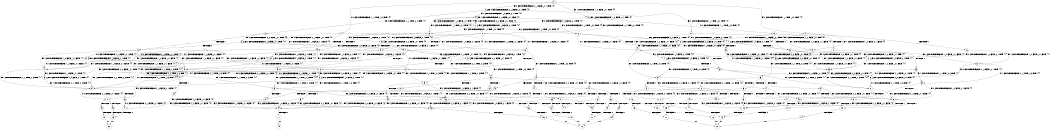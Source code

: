 digraph BCG {
size = "7, 10.5";
center = TRUE;
node [shape = circle];
0 [peripheries = 2];
0 -> 1 [label = "EX !0 !ATOMIC_EXCH_BRANCH (1, +1, TRUE, +0, 2, TRUE) !{0}"];
0 -> 2 [label = "EX !2 !ATOMIC_EXCH_BRANCH (2, +0, FALSE, +0, 1, TRUE) !{0}"];
0 -> 3 [label = "EX !1 !ATOMIC_EXCH_BRANCH (1, +0, FALSE, +0, 1, TRUE) !{0}"];
0 -> 4 [label = "EX !0 !ATOMIC_EXCH_BRANCH (1, +1, TRUE, +0, 2, TRUE) !{0}"];
1 -> 5 [label = "EX !2 !ATOMIC_EXCH_BRANCH (2, +0, FALSE, +0, 1, TRUE) !{0}"];
1 -> 6 [label = "EX !1 !ATOMIC_EXCH_BRANCH (1, +0, FALSE, +0, 1, FALSE) !{0}"];
1 -> 7 [label = "TERMINATE !0"];
2 -> 2 [label = "EX !2 !ATOMIC_EXCH_BRANCH (2, +0, FALSE, +0, 1, TRUE) !{0}"];
2 -> 8 [label = "EX !0 !ATOMIC_EXCH_BRANCH (1, +1, TRUE, +0, 2, TRUE) !{0}"];
2 -> 9 [label = "EX !1 !ATOMIC_EXCH_BRANCH (1, +0, FALSE, +0, 1, TRUE) !{0}"];
2 -> 10 [label = "EX !0 !ATOMIC_EXCH_BRANCH (1, +1, TRUE, +0, 2, TRUE) !{0}"];
3 -> 3 [label = "EX !1 !ATOMIC_EXCH_BRANCH (1, +0, FALSE, +0, 1, TRUE) !{0}"];
3 -> 11 [label = "EX !0 !ATOMIC_EXCH_BRANCH (1, +1, TRUE, +0, 2, TRUE) !{0}"];
3 -> 12 [label = "EX !2 !ATOMIC_EXCH_BRANCH (2, +0, FALSE, +0, 1, TRUE) !{0}"];
3 -> 13 [label = "EX !0 !ATOMIC_EXCH_BRANCH (1, +1, TRUE, +0, 2, TRUE) !{0}"];
4 -> 14 [label = "EX !2 !ATOMIC_EXCH_BRANCH (2, +0, FALSE, +0, 1, TRUE) !{0}"];
4 -> 15 [label = "EX !1 !ATOMIC_EXCH_BRANCH (1, +0, FALSE, +0, 1, FALSE) !{0}"];
4 -> 16 [label = "TERMINATE !0"];
5 -> 5 [label = "EX !2 !ATOMIC_EXCH_BRANCH (2, +0, FALSE, +0, 1, TRUE) !{0}"];
5 -> 17 [label = "EX !1 !ATOMIC_EXCH_BRANCH (1, +0, FALSE, +0, 1, FALSE) !{0}"];
5 -> 18 [label = "TERMINATE !0"];
6 -> 19 [label = "EX !1 !ATOMIC_EXCH_BRANCH (2, +1, TRUE, +0, 3, TRUE) !{0}"];
6 -> 20 [label = "EX !2 !ATOMIC_EXCH_BRANCH (2, +0, FALSE, +0, 1, TRUE) !{0}"];
6 -> 21 [label = "TERMINATE !0"];
7 -> 22 [label = "EX !2 !ATOMIC_EXCH_BRANCH (2, +0, FALSE, +0, 1, TRUE) !{1}"];
7 -> 23 [label = "EX !1 !ATOMIC_EXCH_BRANCH (1, +0, FALSE, +0, 1, FALSE) !{1}"];
7 -> 24 [label = "EX !1 !ATOMIC_EXCH_BRANCH (1, +0, FALSE, +0, 1, FALSE) !{1}"];
8 -> 5 [label = "EX !2 !ATOMIC_EXCH_BRANCH (2, +0, FALSE, +0, 1, TRUE) !{0}"];
8 -> 17 [label = "EX !1 !ATOMIC_EXCH_BRANCH (1, +0, FALSE, +0, 1, FALSE) !{0}"];
8 -> 18 [label = "TERMINATE !0"];
9 -> 9 [label = "EX !1 !ATOMIC_EXCH_BRANCH (1, +0, FALSE, +0, 1, TRUE) !{0}"];
9 -> 12 [label = "EX !2 !ATOMIC_EXCH_BRANCH (2, +0, FALSE, +0, 1, TRUE) !{0}"];
9 -> 25 [label = "EX !0 !ATOMIC_EXCH_BRANCH (1, +1, TRUE, +0, 2, TRUE) !{0}"];
9 -> 26 [label = "EX !0 !ATOMIC_EXCH_BRANCH (1, +1, TRUE, +0, 2, TRUE) !{0}"];
10 -> 14 [label = "EX !2 !ATOMIC_EXCH_BRANCH (2, +0, FALSE, +0, 1, TRUE) !{0}"];
10 -> 27 [label = "EX !1 !ATOMIC_EXCH_BRANCH (1, +0, FALSE, +0, 1, FALSE) !{0}"];
10 -> 28 [label = "TERMINATE !0"];
11 -> 6 [label = "EX !1 !ATOMIC_EXCH_BRANCH (1, +0, FALSE, +0, 1, FALSE) !{0}"];
11 -> 29 [label = "EX !2 !ATOMIC_EXCH_BRANCH (2, +0, FALSE, +0, 1, TRUE) !{0}"];
11 -> 30 [label = "TERMINATE !0"];
12 -> 9 [label = "EX !1 !ATOMIC_EXCH_BRANCH (1, +0, FALSE, +0, 1, TRUE) !{0}"];
12 -> 12 [label = "EX !2 !ATOMIC_EXCH_BRANCH (2, +0, FALSE, +0, 1, TRUE) !{0}"];
12 -> 25 [label = "EX !0 !ATOMIC_EXCH_BRANCH (1, +1, TRUE, +0, 2, TRUE) !{0}"];
12 -> 26 [label = "EX !0 !ATOMIC_EXCH_BRANCH (1, +1, TRUE, +0, 2, TRUE) !{0}"];
13 -> 15 [label = "EX !1 !ATOMIC_EXCH_BRANCH (1, +0, FALSE, +0, 1, FALSE) !{0}"];
13 -> 31 [label = "EX !2 !ATOMIC_EXCH_BRANCH (2, +0, FALSE, +0, 1, TRUE) !{0}"];
13 -> 32 [label = "TERMINATE !0"];
14 -> 14 [label = "EX !2 !ATOMIC_EXCH_BRANCH (2, +0, FALSE, +0, 1, TRUE) !{0}"];
14 -> 27 [label = "EX !1 !ATOMIC_EXCH_BRANCH (1, +0, FALSE, +0, 1, FALSE) !{0}"];
14 -> 28 [label = "TERMINATE !0"];
15 -> 33 [label = "EX !1 !ATOMIC_EXCH_BRANCH (2, +1, TRUE, +0, 3, TRUE) !{0}"];
15 -> 34 [label = "EX !2 !ATOMIC_EXCH_BRANCH (2, +0, FALSE, +0, 1, TRUE) !{0}"];
15 -> 35 [label = "TERMINATE !0"];
16 -> 36 [label = "EX !2 !ATOMIC_EXCH_BRANCH (2, +0, FALSE, +0, 1, TRUE) !{1}"];
16 -> 37 [label = "EX !1 !ATOMIC_EXCH_BRANCH (1, +0, FALSE, +0, 1, FALSE) !{1}"];
17 -> 38 [label = "EX !1 !ATOMIC_EXCH_BRANCH (2, +1, TRUE, +0, 3, TRUE) !{0}"];
17 -> 20 [label = "EX !2 !ATOMIC_EXCH_BRANCH (2, +0, FALSE, +0, 1, TRUE) !{0}"];
17 -> 39 [label = "TERMINATE !0"];
18 -> 22 [label = "EX !2 !ATOMIC_EXCH_BRANCH (2, +0, FALSE, +0, 1, TRUE) !{1}"];
18 -> 40 [label = "EX !1 !ATOMIC_EXCH_BRANCH (1, +0, FALSE, +0, 1, FALSE) !{1}"];
18 -> 41 [label = "EX !1 !ATOMIC_EXCH_BRANCH (1, +0, FALSE, +0, 1, FALSE) !{1}"];
19 -> 42 [label = "EX !2 !ATOMIC_EXCH_BRANCH (2, +0, FALSE, +0, 1, FALSE) !{0}"];
19 -> 43 [label = "TERMINATE !0"];
19 -> 44 [label = "TERMINATE !1"];
20 -> 38 [label = "EX !1 !ATOMIC_EXCH_BRANCH (2, +1, TRUE, +0, 3, TRUE) !{0}"];
20 -> 20 [label = "EX !2 !ATOMIC_EXCH_BRANCH (2, +0, FALSE, +0, 1, TRUE) !{0}"];
20 -> 39 [label = "TERMINATE !0"];
21 -> 45 [label = "EX !1 !ATOMIC_EXCH_BRANCH (2, +1, TRUE, +0, 3, TRUE) !{1}"];
21 -> 46 [label = "EX !2 !ATOMIC_EXCH_BRANCH (2, +0, FALSE, +0, 1, TRUE) !{1}"];
21 -> 47 [label = "EX !1 !ATOMIC_EXCH_BRANCH (2, +1, TRUE, +0, 3, TRUE) !{1}"];
22 -> 22 [label = "EX !2 !ATOMIC_EXCH_BRANCH (2, +0, FALSE, +0, 1, TRUE) !{1}"];
22 -> 40 [label = "EX !1 !ATOMIC_EXCH_BRANCH (1, +0, FALSE, +0, 1, FALSE) !{1}"];
22 -> 41 [label = "EX !1 !ATOMIC_EXCH_BRANCH (1, +0, FALSE, +0, 1, FALSE) !{1}"];
23 -> 45 [label = "EX !1 !ATOMIC_EXCH_BRANCH (2, +1, TRUE, +0, 3, TRUE) !{1}"];
23 -> 46 [label = "EX !2 !ATOMIC_EXCH_BRANCH (2, +0, FALSE, +0, 1, TRUE) !{1}"];
23 -> 47 [label = "EX !1 !ATOMIC_EXCH_BRANCH (2, +1, TRUE, +0, 3, TRUE) !{1}"];
24 -> 48 [label = "EX !2 !ATOMIC_EXCH_BRANCH (2, +0, FALSE, +0, 1, TRUE) !{1}"];
24 -> 47 [label = "EX !1 !ATOMIC_EXCH_BRANCH (2, +1, TRUE, +0, 3, TRUE) !{1}"];
25 -> 17 [label = "EX !1 !ATOMIC_EXCH_BRANCH (1, +0, FALSE, +0, 1, FALSE) !{0}"];
25 -> 29 [label = "EX !2 !ATOMIC_EXCH_BRANCH (2, +0, FALSE, +0, 1, TRUE) !{0}"];
25 -> 49 [label = "TERMINATE !0"];
26 -> 27 [label = "EX !1 !ATOMIC_EXCH_BRANCH (1, +0, FALSE, +0, 1, FALSE) !{0}"];
26 -> 31 [label = "EX !2 !ATOMIC_EXCH_BRANCH (2, +0, FALSE, +0, 1, TRUE) !{0}"];
26 -> 50 [label = "TERMINATE !0"];
27 -> 51 [label = "EX !1 !ATOMIC_EXCH_BRANCH (2, +1, TRUE, +0, 3, TRUE) !{0}"];
27 -> 34 [label = "EX !2 !ATOMIC_EXCH_BRANCH (2, +0, FALSE, +0, 1, TRUE) !{0}"];
27 -> 52 [label = "TERMINATE !0"];
28 -> 36 [label = "EX !2 !ATOMIC_EXCH_BRANCH (2, +0, FALSE, +0, 1, TRUE) !{1}"];
28 -> 53 [label = "EX !1 !ATOMIC_EXCH_BRANCH (1, +0, FALSE, +0, 1, FALSE) !{1}"];
29 -> 17 [label = "EX !1 !ATOMIC_EXCH_BRANCH (1, +0, FALSE, +0, 1, FALSE) !{0}"];
29 -> 29 [label = "EX !2 !ATOMIC_EXCH_BRANCH (2, +0, FALSE, +0, 1, TRUE) !{0}"];
29 -> 49 [label = "TERMINATE !0"];
30 -> 23 [label = "EX !1 !ATOMIC_EXCH_BRANCH (1, +0, FALSE, +0, 1, FALSE) !{1}"];
30 -> 54 [label = "EX !2 !ATOMIC_EXCH_BRANCH (2, +0, FALSE, +0, 1, TRUE) !{1}"];
30 -> 24 [label = "EX !1 !ATOMIC_EXCH_BRANCH (1, +0, FALSE, +0, 1, FALSE) !{1}"];
31 -> 27 [label = "EX !1 !ATOMIC_EXCH_BRANCH (1, +0, FALSE, +0, 1, FALSE) !{0}"];
31 -> 31 [label = "EX !2 !ATOMIC_EXCH_BRANCH (2, +0, FALSE, +0, 1, TRUE) !{0}"];
31 -> 50 [label = "TERMINATE !0"];
32 -> 37 [label = "EX !1 !ATOMIC_EXCH_BRANCH (1, +0, FALSE, +0, 1, FALSE) !{1}"];
32 -> 55 [label = "EX !2 !ATOMIC_EXCH_BRANCH (2, +0, FALSE, +0, 1, TRUE) !{1}"];
33 -> 56 [label = "EX !2 !ATOMIC_EXCH_BRANCH (2, +0, FALSE, +0, 1, FALSE) !{0}"];
33 -> 57 [label = "TERMINATE !0"];
33 -> 58 [label = "TERMINATE !1"];
34 -> 51 [label = "EX !1 !ATOMIC_EXCH_BRANCH (2, +1, TRUE, +0, 3, TRUE) !{0}"];
34 -> 34 [label = "EX !2 !ATOMIC_EXCH_BRANCH (2, +0, FALSE, +0, 1, TRUE) !{0}"];
34 -> 52 [label = "TERMINATE !0"];
35 -> 59 [label = "EX !1 !ATOMIC_EXCH_BRANCH (2, +1, TRUE, +0, 3, TRUE) !{1}"];
35 -> 60 [label = "EX !2 !ATOMIC_EXCH_BRANCH (2, +0, FALSE, +0, 1, TRUE) !{1}"];
36 -> 36 [label = "EX !2 !ATOMIC_EXCH_BRANCH (2, +0, FALSE, +0, 1, TRUE) !{1}"];
36 -> 53 [label = "EX !1 !ATOMIC_EXCH_BRANCH (1, +0, FALSE, +0, 1, FALSE) !{1}"];
37 -> 59 [label = "EX !1 !ATOMIC_EXCH_BRANCH (2, +1, TRUE, +0, 3, TRUE) !{1}"];
37 -> 60 [label = "EX !2 !ATOMIC_EXCH_BRANCH (2, +0, FALSE, +0, 1, TRUE) !{1}"];
38 -> 42 [label = "EX !2 !ATOMIC_EXCH_BRANCH (2, +0, FALSE, +0, 1, FALSE) !{0}"];
38 -> 61 [label = "TERMINATE !0"];
38 -> 62 [label = "TERMINATE !1"];
39 -> 63 [label = "EX !1 !ATOMIC_EXCH_BRANCH (2, +1, TRUE, +0, 3, TRUE) !{1}"];
39 -> 46 [label = "EX !2 !ATOMIC_EXCH_BRANCH (2, +0, FALSE, +0, 1, TRUE) !{1}"];
39 -> 64 [label = "EX !1 !ATOMIC_EXCH_BRANCH (2, +1, TRUE, +0, 3, TRUE) !{1}"];
40 -> 63 [label = "EX !1 !ATOMIC_EXCH_BRANCH (2, +1, TRUE, +0, 3, TRUE) !{1}"];
40 -> 46 [label = "EX !2 !ATOMIC_EXCH_BRANCH (2, +0, FALSE, +0, 1, TRUE) !{1}"];
40 -> 64 [label = "EX !1 !ATOMIC_EXCH_BRANCH (2, +1, TRUE, +0, 3, TRUE) !{1}"];
41 -> 48 [label = "EX !2 !ATOMIC_EXCH_BRANCH (2, +0, FALSE, +0, 1, TRUE) !{1}"];
41 -> 64 [label = "EX !1 !ATOMIC_EXCH_BRANCH (2, +1, TRUE, +0, 3, TRUE) !{1}"];
42 -> 65 [label = "TERMINATE !0"];
42 -> 66 [label = "TERMINATE !2"];
42 -> 67 [label = "TERMINATE !1"];
43 -> 68 [label = "EX !2 !ATOMIC_EXCH_BRANCH (2, +0, FALSE, +0, 1, FALSE) !{1}"];
43 -> 69 [label = "TERMINATE !1"];
44 -> 70 [label = "EX !2 !ATOMIC_EXCH_BRANCH (2, +0, FALSE, +0, 1, FALSE) !{0}"];
44 -> 71 [label = "TERMINATE !0"];
45 -> 68 [label = "EX !2 !ATOMIC_EXCH_BRANCH (2, +0, FALSE, +0, 1, FALSE) !{1}"];
45 -> 69 [label = "TERMINATE !1"];
46 -> 63 [label = "EX !1 !ATOMIC_EXCH_BRANCH (2, +1, TRUE, +0, 3, TRUE) !{1}"];
46 -> 46 [label = "EX !2 !ATOMIC_EXCH_BRANCH (2, +0, FALSE, +0, 1, TRUE) !{1}"];
46 -> 64 [label = "EX !1 !ATOMIC_EXCH_BRANCH (2, +1, TRUE, +0, 3, TRUE) !{1}"];
47 -> 72 [label = "EX !2 !ATOMIC_EXCH_BRANCH (2, +0, FALSE, +0, 1, FALSE) !{1}"];
47 -> 73 [label = "TERMINATE !1"];
48 -> 48 [label = "EX !2 !ATOMIC_EXCH_BRANCH (2, +0, FALSE, +0, 1, TRUE) !{1}"];
48 -> 64 [label = "EX !1 !ATOMIC_EXCH_BRANCH (2, +1, TRUE, +0, 3, TRUE) !{1}"];
49 -> 40 [label = "EX !1 !ATOMIC_EXCH_BRANCH (1, +0, FALSE, +0, 1, FALSE) !{1}"];
49 -> 54 [label = "EX !2 !ATOMIC_EXCH_BRANCH (2, +0, FALSE, +0, 1, TRUE) !{1}"];
49 -> 41 [label = "EX !1 !ATOMIC_EXCH_BRANCH (1, +0, FALSE, +0, 1, FALSE) !{1}"];
50 -> 53 [label = "EX !1 !ATOMIC_EXCH_BRANCH (1, +0, FALSE, +0, 1, FALSE) !{1}"];
50 -> 55 [label = "EX !2 !ATOMIC_EXCH_BRANCH (2, +0, FALSE, +0, 1, TRUE) !{1}"];
51 -> 56 [label = "EX !2 !ATOMIC_EXCH_BRANCH (2, +0, FALSE, +0, 1, FALSE) !{0}"];
51 -> 74 [label = "TERMINATE !0"];
51 -> 75 [label = "TERMINATE !1"];
52 -> 76 [label = "EX !1 !ATOMIC_EXCH_BRANCH (2, +1, TRUE, +0, 3, TRUE) !{1}"];
52 -> 60 [label = "EX !2 !ATOMIC_EXCH_BRANCH (2, +0, FALSE, +0, 1, TRUE) !{1}"];
53 -> 76 [label = "EX !1 !ATOMIC_EXCH_BRANCH (2, +1, TRUE, +0, 3, TRUE) !{1}"];
53 -> 60 [label = "EX !2 !ATOMIC_EXCH_BRANCH (2, +0, FALSE, +0, 1, TRUE) !{1}"];
54 -> 40 [label = "EX !1 !ATOMIC_EXCH_BRANCH (1, +0, FALSE, +0, 1, FALSE) !{1}"];
54 -> 54 [label = "EX !2 !ATOMIC_EXCH_BRANCH (2, +0, FALSE, +0, 1, TRUE) !{1}"];
54 -> 41 [label = "EX !1 !ATOMIC_EXCH_BRANCH (1, +0, FALSE, +0, 1, FALSE) !{1}"];
55 -> 53 [label = "EX !1 !ATOMIC_EXCH_BRANCH (1, +0, FALSE, +0, 1, FALSE) !{1}"];
55 -> 55 [label = "EX !2 !ATOMIC_EXCH_BRANCH (2, +0, FALSE, +0, 1, TRUE) !{1}"];
56 -> 77 [label = "TERMINATE !0"];
56 -> 78 [label = "TERMINATE !2"];
56 -> 79 [label = "TERMINATE !1"];
57 -> 80 [label = "EX !2 !ATOMIC_EXCH_BRANCH (2, +0, FALSE, +0, 1, FALSE) !{1}"];
57 -> 81 [label = "TERMINATE !1"];
58 -> 82 [label = "EX !2 !ATOMIC_EXCH_BRANCH (2, +0, FALSE, +0, 1, FALSE) !{0}"];
58 -> 83 [label = "TERMINATE !0"];
59 -> 80 [label = "EX !2 !ATOMIC_EXCH_BRANCH (2, +0, FALSE, +0, 1, FALSE) !{1}"];
59 -> 81 [label = "TERMINATE !1"];
60 -> 76 [label = "EX !1 !ATOMIC_EXCH_BRANCH (2, +1, TRUE, +0, 3, TRUE) !{1}"];
60 -> 60 [label = "EX !2 !ATOMIC_EXCH_BRANCH (2, +0, FALSE, +0, 1, TRUE) !{1}"];
61 -> 68 [label = "EX !2 !ATOMIC_EXCH_BRANCH (2, +0, FALSE, +0, 1, FALSE) !{1}"];
61 -> 84 [label = "TERMINATE !1"];
62 -> 70 [label = "EX !2 !ATOMIC_EXCH_BRANCH (2, +0, FALSE, +0, 1, FALSE) !{0}"];
62 -> 85 [label = "TERMINATE !0"];
63 -> 68 [label = "EX !2 !ATOMIC_EXCH_BRANCH (2, +0, FALSE, +0, 1, FALSE) !{1}"];
63 -> 84 [label = "TERMINATE !1"];
64 -> 72 [label = "EX !2 !ATOMIC_EXCH_BRANCH (2, +0, FALSE, +0, 1, FALSE) !{1}"];
64 -> 86 [label = "TERMINATE !1"];
65 -> 87 [label = "TERMINATE !2"];
65 -> 88 [label = "TERMINATE !1"];
66 -> 89 [label = "TERMINATE !0"];
66 -> 90 [label = "TERMINATE !1"];
67 -> 91 [label = "TERMINATE !0"];
67 -> 92 [label = "TERMINATE !2"];
68 -> 87 [label = "TERMINATE !2"];
68 -> 88 [label = "TERMINATE !1"];
69 -> 93 [label = "EX !2 !ATOMIC_EXCH_BRANCH (2, +0, FALSE, +0, 1, FALSE) !{2}"];
69 -> 94 [label = "EX !2 !ATOMIC_EXCH_BRANCH (2, +0, FALSE, +0, 1, FALSE) !{2}"];
70 -> 91 [label = "TERMINATE !0"];
70 -> 92 [label = "TERMINATE !2"];
71 -> 93 [label = "EX !2 !ATOMIC_EXCH_BRANCH (2, +0, FALSE, +0, 1, FALSE) !{2}"];
71 -> 94 [label = "EX !2 !ATOMIC_EXCH_BRANCH (2, +0, FALSE, +0, 1, FALSE) !{2}"];
72 -> 95 [label = "TERMINATE !2"];
72 -> 96 [label = "TERMINATE !1"];
73 -> 97 [label = "EX !2 !ATOMIC_EXCH_BRANCH (2, +0, FALSE, +0, 1, FALSE) !{2}"];
74 -> 80 [label = "EX !2 !ATOMIC_EXCH_BRANCH (2, +0, FALSE, +0, 1, FALSE) !{1}"];
74 -> 98 [label = "TERMINATE !1"];
75 -> 82 [label = "EX !2 !ATOMIC_EXCH_BRANCH (2, +0, FALSE, +0, 1, FALSE) !{0}"];
75 -> 99 [label = "TERMINATE !0"];
76 -> 80 [label = "EX !2 !ATOMIC_EXCH_BRANCH (2, +0, FALSE, +0, 1, FALSE) !{1}"];
76 -> 98 [label = "TERMINATE !1"];
77 -> 100 [label = "TERMINATE !2"];
77 -> 101 [label = "TERMINATE !1"];
78 -> 102 [label = "TERMINATE !0"];
78 -> 103 [label = "TERMINATE !1"];
79 -> 104 [label = "TERMINATE !0"];
79 -> 105 [label = "TERMINATE !2"];
80 -> 100 [label = "TERMINATE !2"];
80 -> 101 [label = "TERMINATE !1"];
81 -> 106 [label = "EX !2 !ATOMIC_EXCH_BRANCH (2, +0, FALSE, +0, 1, FALSE) !{2}"];
82 -> 104 [label = "TERMINATE !0"];
82 -> 105 [label = "TERMINATE !2"];
83 -> 106 [label = "EX !2 !ATOMIC_EXCH_BRANCH (2, +0, FALSE, +0, 1, FALSE) !{2}"];
84 -> 93 [label = "EX !2 !ATOMIC_EXCH_BRANCH (2, +0, FALSE, +0, 1, FALSE) !{2}"];
84 -> 94 [label = "EX !2 !ATOMIC_EXCH_BRANCH (2, +0, FALSE, +0, 1, FALSE) !{2}"];
85 -> 93 [label = "EX !2 !ATOMIC_EXCH_BRANCH (2, +0, FALSE, +0, 1, FALSE) !{2}"];
85 -> 94 [label = "EX !2 !ATOMIC_EXCH_BRANCH (2, +0, FALSE, +0, 1, FALSE) !{2}"];
86 -> 97 [label = "EX !2 !ATOMIC_EXCH_BRANCH (2, +0, FALSE, +0, 1, FALSE) !{2}"];
87 -> 107 [label = "TERMINATE !1"];
88 -> 108 [label = "TERMINATE !2"];
89 -> 109 [label = "TERMINATE !1"];
90 -> 110 [label = "TERMINATE !0"];
91 -> 108 [label = "TERMINATE !2"];
92 -> 110 [label = "TERMINATE !0"];
93 -> 108 [label = "TERMINATE !2"];
94 -> 111 [label = "TERMINATE !2"];
95 -> 112 [label = "TERMINATE !1"];
96 -> 113 [label = "TERMINATE !2"];
97 -> 113 [label = "TERMINATE !2"];
98 -> 106 [label = "EX !2 !ATOMIC_EXCH_BRANCH (2, +0, FALSE, +0, 1, FALSE) !{2}"];
99 -> 106 [label = "EX !2 !ATOMIC_EXCH_BRANCH (2, +0, FALSE, +0, 1, FALSE) !{2}"];
100 -> 114 [label = "TERMINATE !1"];
101 -> 115 [label = "TERMINATE !2"];
102 -> 116 [label = "TERMINATE !1"];
103 -> 117 [label = "TERMINATE !0"];
104 -> 115 [label = "TERMINATE !2"];
105 -> 117 [label = "TERMINATE !0"];
106 -> 115 [label = "TERMINATE !2"];
107 -> 118 [label = "exit"];
108 -> 118 [label = "exit"];
109 -> 118 [label = "exit"];
110 -> 118 [label = "exit"];
111 -> 119 [label = "exit"];
112 -> 120 [label = "exit"];
113 -> 120 [label = "exit"];
114 -> 121 [label = "exit"];
115 -> 121 [label = "exit"];
116 -> 121 [label = "exit"];
117 -> 121 [label = "exit"];
}
